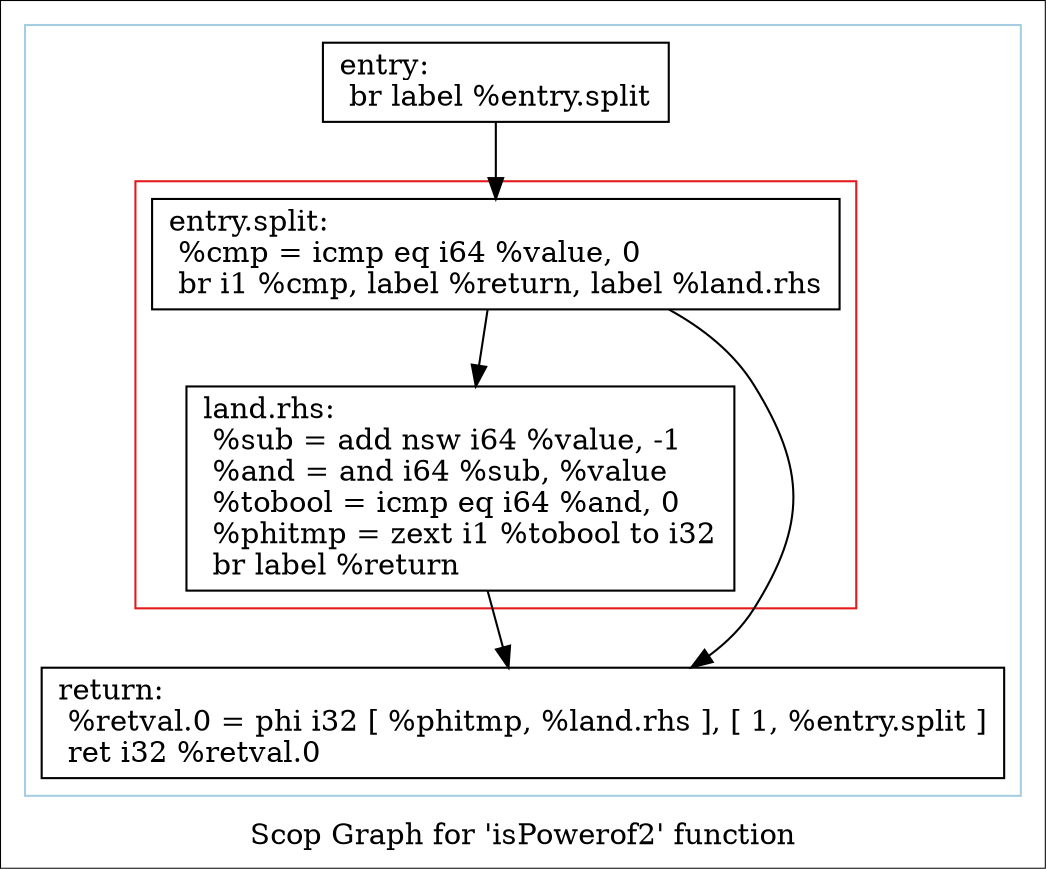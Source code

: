 digraph "Scop Graph for 'isPowerof2' function" {
	label="Scop Graph for 'isPowerof2' function";

	Node0xd02b120 [shape=record,label="{entry:\l  br label %entry.split\l}"];
	Node0xd02b120 -> Node0xd1771b0;
	Node0xd1771b0 [shape=record,label="{entry.split:                                      \l  %cmp = icmp eq i64 %value, 0\l  br i1 %cmp, label %return, label %land.rhs\l}"];
	Node0xd1771b0 -> Node0xd035d10;
	Node0xd1771b0 -> Node0xd02e400;
	Node0xd035d10 [shape=record,label="{return:                                           \l  %retval.0 = phi i32 [ %phitmp, %land.rhs ], [ 1, %entry.split ]\l  ret i32 %retval.0\l}"];
	Node0xd02e400 [shape=record,label="{land.rhs:                                         \l  %sub = add nsw i64 %value, -1\l  %and = and i64 %sub, %value\l  %tobool = icmp eq i64 %and, 0\l  %phitmp = zext i1 %tobool to i32\l  br label %return\l}"];
	Node0xd02e400 -> Node0xd035d10;
	colorscheme = "paired12"
        subgraph cluster_0xd03cab0 {
          label = "";
          style = solid;
          color = 1
          subgraph cluster_0xd068180 {
            label = "";
            style = solid;
            color = 6
            Node0xd1771b0;
            Node0xd02e400;
          }
          Node0xd02b120;
          Node0xd035d10;
        }
}
